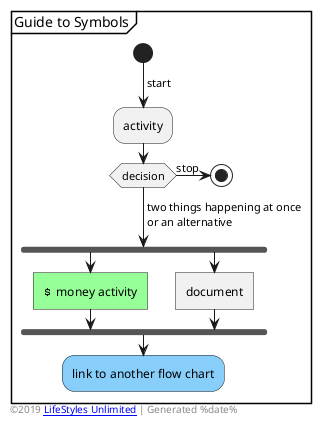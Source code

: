@startuml footer

partition "Guide to Symbols" {
	start
	->start;
	:activity;
	if(decision) 
	else
		->stop;
		stop
	endif
	->two things happening at once
	or an alternative;
	fork
		#PHYSICAL:<&dollar> money activity]
	fork again
		:document]
	end fork
	#LightSkyBlue:link to another flow chart;
}

left footer 
	©2019 [[http://www.lifestylesunlimited.com LifeStyles Unlimited]] | Generated %date%
endfooter

@enduml